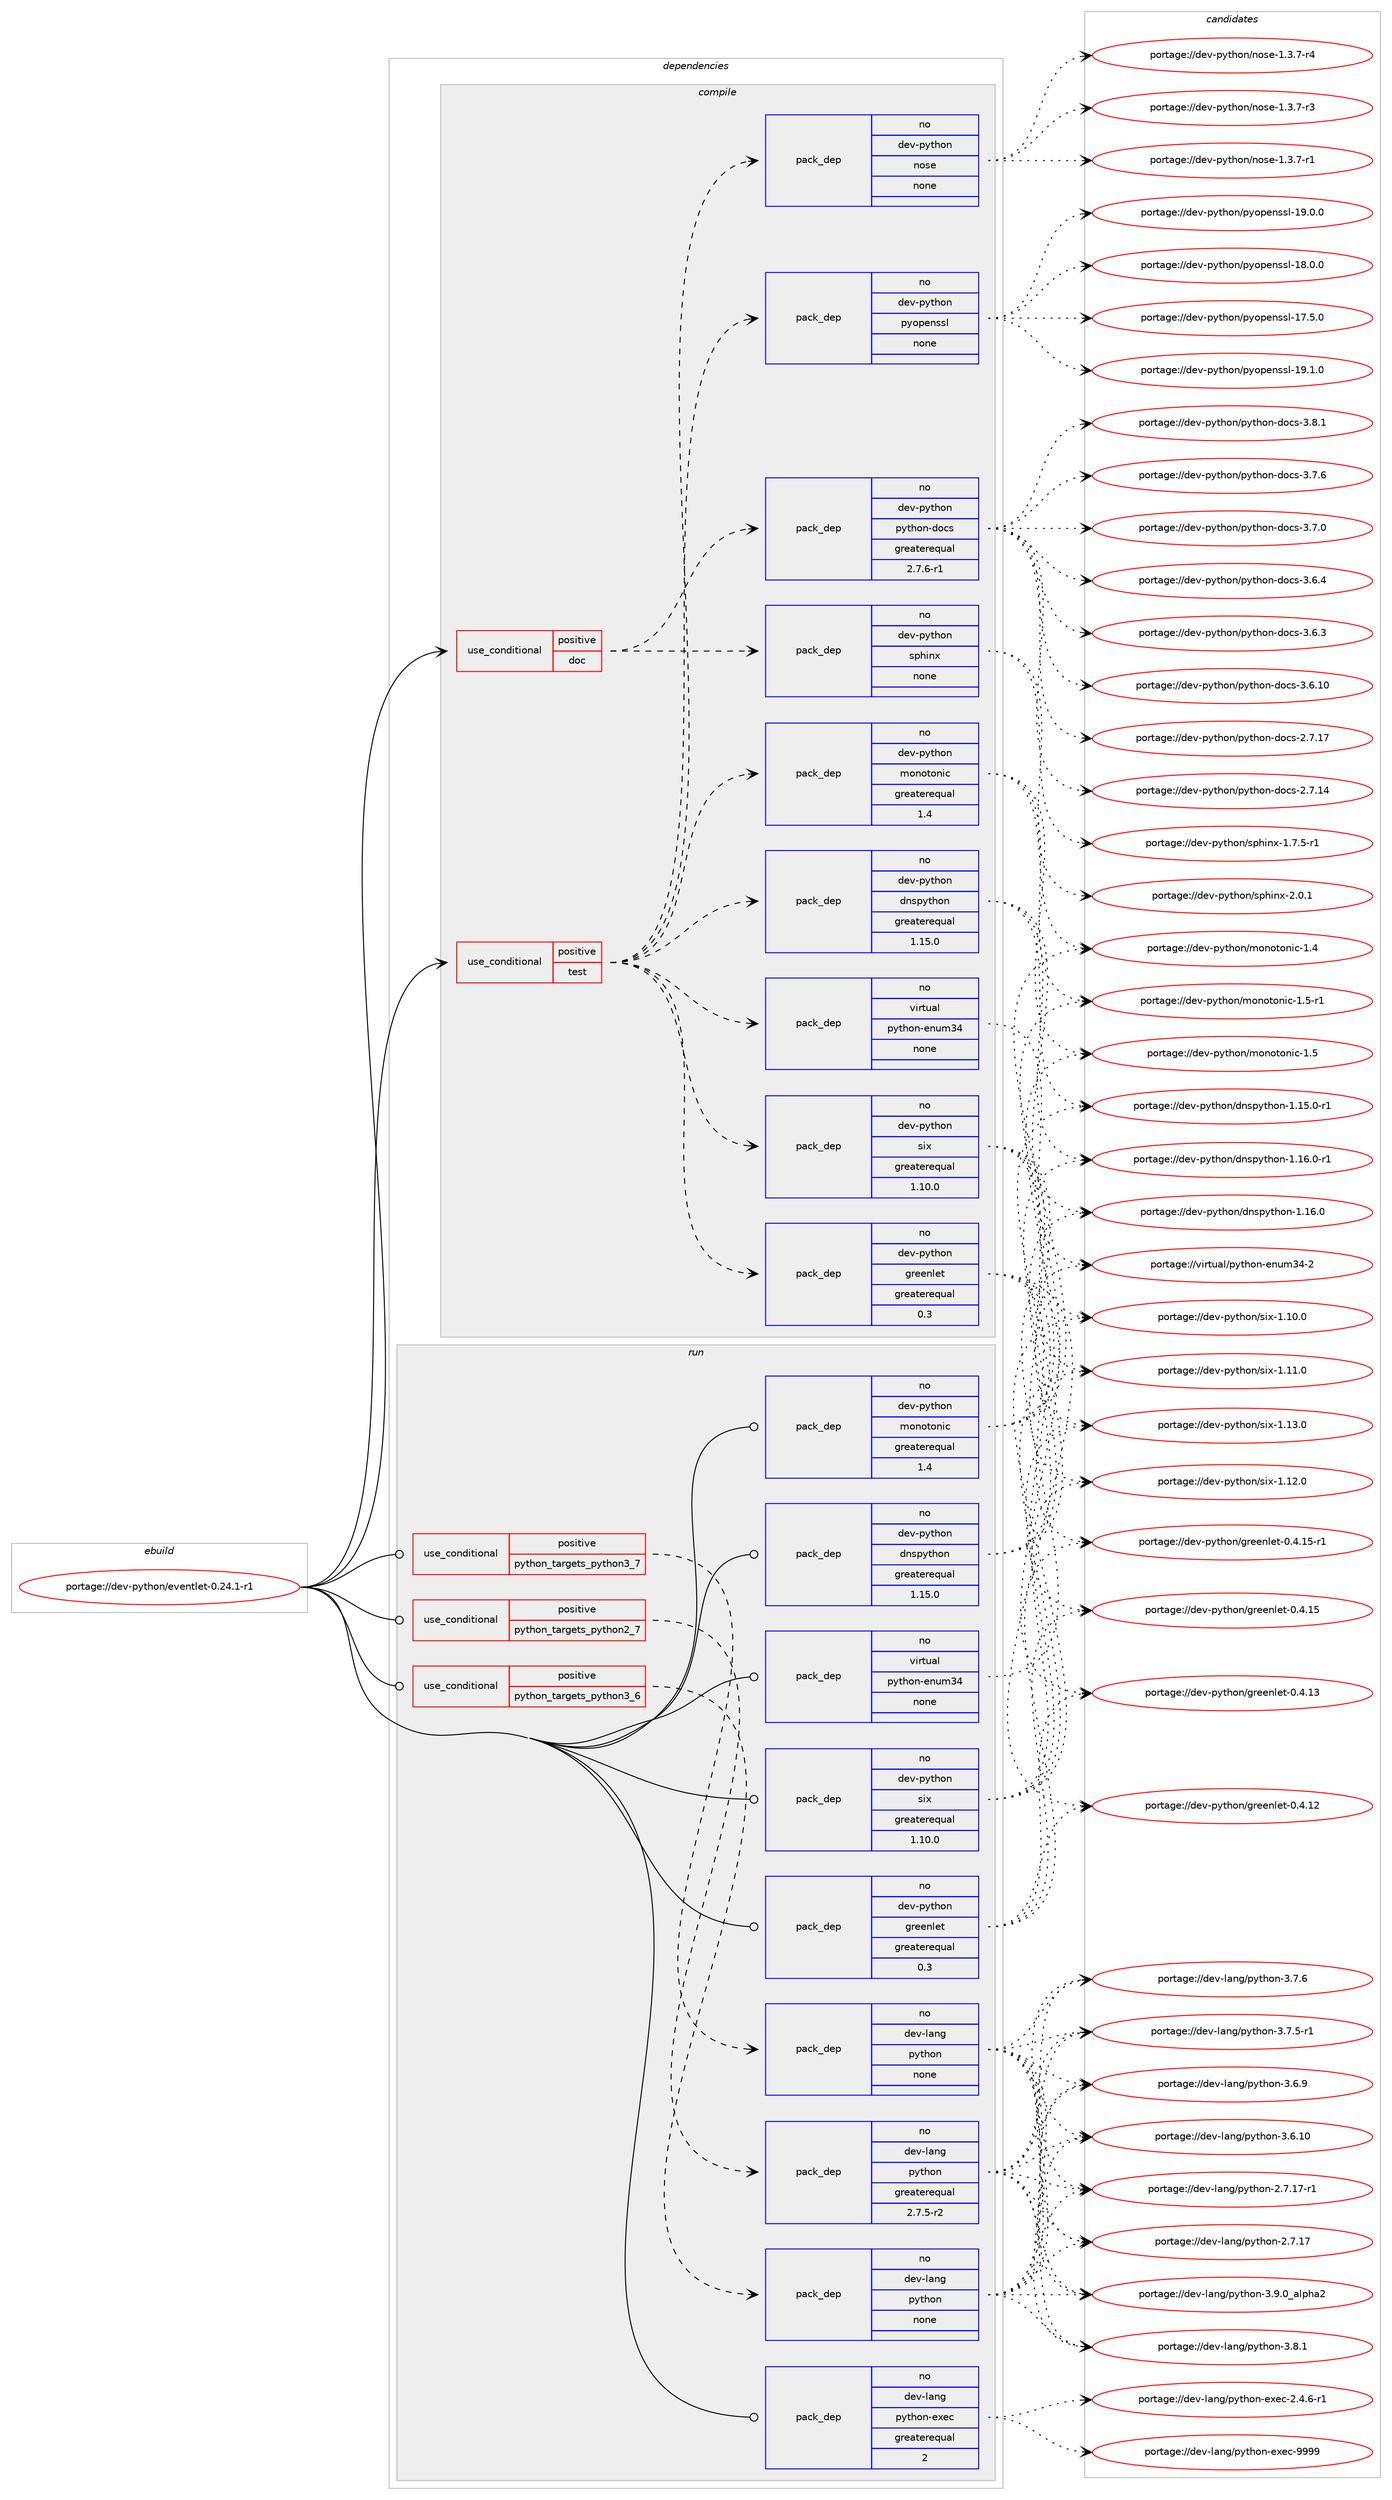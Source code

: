 digraph prolog {

# *************
# Graph options
# *************

newrank=true;
concentrate=true;
compound=true;
graph [rankdir=LR,fontname=Helvetica,fontsize=10,ranksep=1.5];#, ranksep=2.5, nodesep=0.2];
edge  [arrowhead=vee];
node  [fontname=Helvetica,fontsize=10];

# **********
# The ebuild
# **********

subgraph cluster_leftcol {
color=gray;
rank=same;
label=<<i>ebuild</i>>;
id [label="portage://dev-python/eventlet-0.24.1-r1", color=red, width=4, href="../dev-python/eventlet-0.24.1-r1.svg"];
}

# ****************
# The dependencies
# ****************

subgraph cluster_midcol {
color=gray;
label=<<i>dependencies</i>>;
subgraph cluster_compile {
fillcolor="#eeeeee";
style=filled;
label=<<i>compile</i>>;
subgraph cond116235 {
dependency462082 [label=<<TABLE BORDER="0" CELLBORDER="1" CELLSPACING="0" CELLPADDING="4"><TR><TD ROWSPAN="3" CELLPADDING="10">use_conditional</TD></TR><TR><TD>positive</TD></TR><TR><TD>doc</TD></TR></TABLE>>, shape=none, color=red];
subgraph pack340857 {
dependency462083 [label=<<TABLE BORDER="0" CELLBORDER="1" CELLSPACING="0" CELLPADDING="4" WIDTH="220"><TR><TD ROWSPAN="6" CELLPADDING="30">pack_dep</TD></TR><TR><TD WIDTH="110">no</TD></TR><TR><TD>dev-python</TD></TR><TR><TD>sphinx</TD></TR><TR><TD>none</TD></TR><TR><TD></TD></TR></TABLE>>, shape=none, color=blue];
}
dependency462082:e -> dependency462083:w [weight=20,style="dashed",arrowhead="vee"];
subgraph pack340858 {
dependency462084 [label=<<TABLE BORDER="0" CELLBORDER="1" CELLSPACING="0" CELLPADDING="4" WIDTH="220"><TR><TD ROWSPAN="6" CELLPADDING="30">pack_dep</TD></TR><TR><TD WIDTH="110">no</TD></TR><TR><TD>dev-python</TD></TR><TR><TD>python-docs</TD></TR><TR><TD>greaterequal</TD></TR><TR><TD>2.7.6-r1</TD></TR></TABLE>>, shape=none, color=blue];
}
dependency462082:e -> dependency462084:w [weight=20,style="dashed",arrowhead="vee"];
}
id:e -> dependency462082:w [weight=20,style="solid",arrowhead="vee"];
subgraph cond116236 {
dependency462085 [label=<<TABLE BORDER="0" CELLBORDER="1" CELLSPACING="0" CELLPADDING="4"><TR><TD ROWSPAN="3" CELLPADDING="10">use_conditional</TD></TR><TR><TD>positive</TD></TR><TR><TD>test</TD></TR></TABLE>>, shape=none, color=red];
subgraph pack340859 {
dependency462086 [label=<<TABLE BORDER="0" CELLBORDER="1" CELLSPACING="0" CELLPADDING="4" WIDTH="220"><TR><TD ROWSPAN="6" CELLPADDING="30">pack_dep</TD></TR><TR><TD WIDTH="110">no</TD></TR><TR><TD>dev-python</TD></TR><TR><TD>dnspython</TD></TR><TR><TD>greaterequal</TD></TR><TR><TD>1.15.0</TD></TR></TABLE>>, shape=none, color=blue];
}
dependency462085:e -> dependency462086:w [weight=20,style="dashed",arrowhead="vee"];
subgraph pack340860 {
dependency462087 [label=<<TABLE BORDER="0" CELLBORDER="1" CELLSPACING="0" CELLPADDING="4" WIDTH="220"><TR><TD ROWSPAN="6" CELLPADDING="30">pack_dep</TD></TR><TR><TD WIDTH="110">no</TD></TR><TR><TD>virtual</TD></TR><TR><TD>python-enum34</TD></TR><TR><TD>none</TD></TR><TR><TD></TD></TR></TABLE>>, shape=none, color=blue];
}
dependency462085:e -> dependency462087:w [weight=20,style="dashed",arrowhead="vee"];
subgraph pack340861 {
dependency462088 [label=<<TABLE BORDER="0" CELLBORDER="1" CELLSPACING="0" CELLPADDING="4" WIDTH="220"><TR><TD ROWSPAN="6" CELLPADDING="30">pack_dep</TD></TR><TR><TD WIDTH="110">no</TD></TR><TR><TD>dev-python</TD></TR><TR><TD>greenlet</TD></TR><TR><TD>greaterequal</TD></TR><TR><TD>0.3</TD></TR></TABLE>>, shape=none, color=blue];
}
dependency462085:e -> dependency462088:w [weight=20,style="dashed",arrowhead="vee"];
subgraph pack340862 {
dependency462089 [label=<<TABLE BORDER="0" CELLBORDER="1" CELLSPACING="0" CELLPADDING="4" WIDTH="220"><TR><TD ROWSPAN="6" CELLPADDING="30">pack_dep</TD></TR><TR><TD WIDTH="110">no</TD></TR><TR><TD>dev-python</TD></TR><TR><TD>monotonic</TD></TR><TR><TD>greaterequal</TD></TR><TR><TD>1.4</TD></TR></TABLE>>, shape=none, color=blue];
}
dependency462085:e -> dependency462089:w [weight=20,style="dashed",arrowhead="vee"];
subgraph pack340863 {
dependency462090 [label=<<TABLE BORDER="0" CELLBORDER="1" CELLSPACING="0" CELLPADDING="4" WIDTH="220"><TR><TD ROWSPAN="6" CELLPADDING="30">pack_dep</TD></TR><TR><TD WIDTH="110">no</TD></TR><TR><TD>dev-python</TD></TR><TR><TD>six</TD></TR><TR><TD>greaterequal</TD></TR><TR><TD>1.10.0</TD></TR></TABLE>>, shape=none, color=blue];
}
dependency462085:e -> dependency462090:w [weight=20,style="dashed",arrowhead="vee"];
subgraph pack340864 {
dependency462091 [label=<<TABLE BORDER="0" CELLBORDER="1" CELLSPACING="0" CELLPADDING="4" WIDTH="220"><TR><TD ROWSPAN="6" CELLPADDING="30">pack_dep</TD></TR><TR><TD WIDTH="110">no</TD></TR><TR><TD>dev-python</TD></TR><TR><TD>pyopenssl</TD></TR><TR><TD>none</TD></TR><TR><TD></TD></TR></TABLE>>, shape=none, color=blue];
}
dependency462085:e -> dependency462091:w [weight=20,style="dashed",arrowhead="vee"];
subgraph pack340865 {
dependency462092 [label=<<TABLE BORDER="0" CELLBORDER="1" CELLSPACING="0" CELLPADDING="4" WIDTH="220"><TR><TD ROWSPAN="6" CELLPADDING="30">pack_dep</TD></TR><TR><TD WIDTH="110">no</TD></TR><TR><TD>dev-python</TD></TR><TR><TD>nose</TD></TR><TR><TD>none</TD></TR><TR><TD></TD></TR></TABLE>>, shape=none, color=blue];
}
dependency462085:e -> dependency462092:w [weight=20,style="dashed",arrowhead="vee"];
}
id:e -> dependency462085:w [weight=20,style="solid",arrowhead="vee"];
}
subgraph cluster_compileandrun {
fillcolor="#eeeeee";
style=filled;
label=<<i>compile and run</i>>;
}
subgraph cluster_run {
fillcolor="#eeeeee";
style=filled;
label=<<i>run</i>>;
subgraph cond116237 {
dependency462093 [label=<<TABLE BORDER="0" CELLBORDER="1" CELLSPACING="0" CELLPADDING="4"><TR><TD ROWSPAN="3" CELLPADDING="10">use_conditional</TD></TR><TR><TD>positive</TD></TR><TR><TD>python_targets_python2_7</TD></TR></TABLE>>, shape=none, color=red];
subgraph pack340866 {
dependency462094 [label=<<TABLE BORDER="0" CELLBORDER="1" CELLSPACING="0" CELLPADDING="4" WIDTH="220"><TR><TD ROWSPAN="6" CELLPADDING="30">pack_dep</TD></TR><TR><TD WIDTH="110">no</TD></TR><TR><TD>dev-lang</TD></TR><TR><TD>python</TD></TR><TR><TD>greaterequal</TD></TR><TR><TD>2.7.5-r2</TD></TR></TABLE>>, shape=none, color=blue];
}
dependency462093:e -> dependency462094:w [weight=20,style="dashed",arrowhead="vee"];
}
id:e -> dependency462093:w [weight=20,style="solid",arrowhead="odot"];
subgraph cond116238 {
dependency462095 [label=<<TABLE BORDER="0" CELLBORDER="1" CELLSPACING="0" CELLPADDING="4"><TR><TD ROWSPAN="3" CELLPADDING="10">use_conditional</TD></TR><TR><TD>positive</TD></TR><TR><TD>python_targets_python3_6</TD></TR></TABLE>>, shape=none, color=red];
subgraph pack340867 {
dependency462096 [label=<<TABLE BORDER="0" CELLBORDER="1" CELLSPACING="0" CELLPADDING="4" WIDTH="220"><TR><TD ROWSPAN="6" CELLPADDING="30">pack_dep</TD></TR><TR><TD WIDTH="110">no</TD></TR><TR><TD>dev-lang</TD></TR><TR><TD>python</TD></TR><TR><TD>none</TD></TR><TR><TD></TD></TR></TABLE>>, shape=none, color=blue];
}
dependency462095:e -> dependency462096:w [weight=20,style="dashed",arrowhead="vee"];
}
id:e -> dependency462095:w [weight=20,style="solid",arrowhead="odot"];
subgraph cond116239 {
dependency462097 [label=<<TABLE BORDER="0" CELLBORDER="1" CELLSPACING="0" CELLPADDING="4"><TR><TD ROWSPAN="3" CELLPADDING="10">use_conditional</TD></TR><TR><TD>positive</TD></TR><TR><TD>python_targets_python3_7</TD></TR></TABLE>>, shape=none, color=red];
subgraph pack340868 {
dependency462098 [label=<<TABLE BORDER="0" CELLBORDER="1" CELLSPACING="0" CELLPADDING="4" WIDTH="220"><TR><TD ROWSPAN="6" CELLPADDING="30">pack_dep</TD></TR><TR><TD WIDTH="110">no</TD></TR><TR><TD>dev-lang</TD></TR><TR><TD>python</TD></TR><TR><TD>none</TD></TR><TR><TD></TD></TR></TABLE>>, shape=none, color=blue];
}
dependency462097:e -> dependency462098:w [weight=20,style="dashed",arrowhead="vee"];
}
id:e -> dependency462097:w [weight=20,style="solid",arrowhead="odot"];
subgraph pack340869 {
dependency462099 [label=<<TABLE BORDER="0" CELLBORDER="1" CELLSPACING="0" CELLPADDING="4" WIDTH="220"><TR><TD ROWSPAN="6" CELLPADDING="30">pack_dep</TD></TR><TR><TD WIDTH="110">no</TD></TR><TR><TD>dev-lang</TD></TR><TR><TD>python-exec</TD></TR><TR><TD>greaterequal</TD></TR><TR><TD>2</TD></TR></TABLE>>, shape=none, color=blue];
}
id:e -> dependency462099:w [weight=20,style="solid",arrowhead="odot"];
subgraph pack340870 {
dependency462100 [label=<<TABLE BORDER="0" CELLBORDER="1" CELLSPACING="0" CELLPADDING="4" WIDTH="220"><TR><TD ROWSPAN="6" CELLPADDING="30">pack_dep</TD></TR><TR><TD WIDTH="110">no</TD></TR><TR><TD>dev-python</TD></TR><TR><TD>dnspython</TD></TR><TR><TD>greaterequal</TD></TR><TR><TD>1.15.0</TD></TR></TABLE>>, shape=none, color=blue];
}
id:e -> dependency462100:w [weight=20,style="solid",arrowhead="odot"];
subgraph pack340871 {
dependency462101 [label=<<TABLE BORDER="0" CELLBORDER="1" CELLSPACING="0" CELLPADDING="4" WIDTH="220"><TR><TD ROWSPAN="6" CELLPADDING="30">pack_dep</TD></TR><TR><TD WIDTH="110">no</TD></TR><TR><TD>dev-python</TD></TR><TR><TD>greenlet</TD></TR><TR><TD>greaterequal</TD></TR><TR><TD>0.3</TD></TR></TABLE>>, shape=none, color=blue];
}
id:e -> dependency462101:w [weight=20,style="solid",arrowhead="odot"];
subgraph pack340872 {
dependency462102 [label=<<TABLE BORDER="0" CELLBORDER="1" CELLSPACING="0" CELLPADDING="4" WIDTH="220"><TR><TD ROWSPAN="6" CELLPADDING="30">pack_dep</TD></TR><TR><TD WIDTH="110">no</TD></TR><TR><TD>dev-python</TD></TR><TR><TD>monotonic</TD></TR><TR><TD>greaterequal</TD></TR><TR><TD>1.4</TD></TR></TABLE>>, shape=none, color=blue];
}
id:e -> dependency462102:w [weight=20,style="solid",arrowhead="odot"];
subgraph pack340873 {
dependency462103 [label=<<TABLE BORDER="0" CELLBORDER="1" CELLSPACING="0" CELLPADDING="4" WIDTH="220"><TR><TD ROWSPAN="6" CELLPADDING="30">pack_dep</TD></TR><TR><TD WIDTH="110">no</TD></TR><TR><TD>dev-python</TD></TR><TR><TD>six</TD></TR><TR><TD>greaterequal</TD></TR><TR><TD>1.10.0</TD></TR></TABLE>>, shape=none, color=blue];
}
id:e -> dependency462103:w [weight=20,style="solid",arrowhead="odot"];
subgraph pack340874 {
dependency462104 [label=<<TABLE BORDER="0" CELLBORDER="1" CELLSPACING="0" CELLPADDING="4" WIDTH="220"><TR><TD ROWSPAN="6" CELLPADDING="30">pack_dep</TD></TR><TR><TD WIDTH="110">no</TD></TR><TR><TD>virtual</TD></TR><TR><TD>python-enum34</TD></TR><TR><TD>none</TD></TR><TR><TD></TD></TR></TABLE>>, shape=none, color=blue];
}
id:e -> dependency462104:w [weight=20,style="solid",arrowhead="odot"];
}
}

# **************
# The candidates
# **************

subgraph cluster_choices {
rank=same;
color=gray;
label=<<i>candidates</i>>;

subgraph choice340857 {
color=black;
nodesep=1;
choice1001011184511212111610411111047115112104105110120455046484649 [label="portage://dev-python/sphinx-2.0.1", color=red, width=4,href="../dev-python/sphinx-2.0.1.svg"];
choice10010111845112121116104111110471151121041051101204549465546534511449 [label="portage://dev-python/sphinx-1.7.5-r1", color=red, width=4,href="../dev-python/sphinx-1.7.5-r1.svg"];
dependency462083:e -> choice1001011184511212111610411111047115112104105110120455046484649:w [style=dotted,weight="100"];
dependency462083:e -> choice10010111845112121116104111110471151121041051101204549465546534511449:w [style=dotted,weight="100"];
}
subgraph choice340858 {
color=black;
nodesep=1;
choice10010111845112121116104111110471121211161041111104510011199115455146564649 [label="portage://dev-python/python-docs-3.8.1", color=red, width=4,href="../dev-python/python-docs-3.8.1.svg"];
choice10010111845112121116104111110471121211161041111104510011199115455146554654 [label="portage://dev-python/python-docs-3.7.6", color=red, width=4,href="../dev-python/python-docs-3.7.6.svg"];
choice10010111845112121116104111110471121211161041111104510011199115455146554648 [label="portage://dev-python/python-docs-3.7.0", color=red, width=4,href="../dev-python/python-docs-3.7.0.svg"];
choice10010111845112121116104111110471121211161041111104510011199115455146544652 [label="portage://dev-python/python-docs-3.6.4", color=red, width=4,href="../dev-python/python-docs-3.6.4.svg"];
choice10010111845112121116104111110471121211161041111104510011199115455146544651 [label="portage://dev-python/python-docs-3.6.3", color=red, width=4,href="../dev-python/python-docs-3.6.3.svg"];
choice1001011184511212111610411111047112121116104111110451001119911545514654464948 [label="portage://dev-python/python-docs-3.6.10", color=red, width=4,href="../dev-python/python-docs-3.6.10.svg"];
choice1001011184511212111610411111047112121116104111110451001119911545504655464955 [label="portage://dev-python/python-docs-2.7.17", color=red, width=4,href="../dev-python/python-docs-2.7.17.svg"];
choice1001011184511212111610411111047112121116104111110451001119911545504655464952 [label="portage://dev-python/python-docs-2.7.14", color=red, width=4,href="../dev-python/python-docs-2.7.14.svg"];
dependency462084:e -> choice10010111845112121116104111110471121211161041111104510011199115455146564649:w [style=dotted,weight="100"];
dependency462084:e -> choice10010111845112121116104111110471121211161041111104510011199115455146554654:w [style=dotted,weight="100"];
dependency462084:e -> choice10010111845112121116104111110471121211161041111104510011199115455146554648:w [style=dotted,weight="100"];
dependency462084:e -> choice10010111845112121116104111110471121211161041111104510011199115455146544652:w [style=dotted,weight="100"];
dependency462084:e -> choice10010111845112121116104111110471121211161041111104510011199115455146544651:w [style=dotted,weight="100"];
dependency462084:e -> choice1001011184511212111610411111047112121116104111110451001119911545514654464948:w [style=dotted,weight="100"];
dependency462084:e -> choice1001011184511212111610411111047112121116104111110451001119911545504655464955:w [style=dotted,weight="100"];
dependency462084:e -> choice1001011184511212111610411111047112121116104111110451001119911545504655464952:w [style=dotted,weight="100"];
}
subgraph choice340859 {
color=black;
nodesep=1;
choice1001011184511212111610411111047100110115112121116104111110454946495446484511449 [label="portage://dev-python/dnspython-1.16.0-r1", color=red, width=4,href="../dev-python/dnspython-1.16.0-r1.svg"];
choice100101118451121211161041111104710011011511212111610411111045494649544648 [label="portage://dev-python/dnspython-1.16.0", color=red, width=4,href="../dev-python/dnspython-1.16.0.svg"];
choice1001011184511212111610411111047100110115112121116104111110454946495346484511449 [label="portage://dev-python/dnspython-1.15.0-r1", color=red, width=4,href="../dev-python/dnspython-1.15.0-r1.svg"];
dependency462086:e -> choice1001011184511212111610411111047100110115112121116104111110454946495446484511449:w [style=dotted,weight="100"];
dependency462086:e -> choice100101118451121211161041111104710011011511212111610411111045494649544648:w [style=dotted,weight="100"];
dependency462086:e -> choice1001011184511212111610411111047100110115112121116104111110454946495346484511449:w [style=dotted,weight="100"];
}
subgraph choice340860 {
color=black;
nodesep=1;
choice11810511411611797108471121211161041111104510111011710951524550 [label="portage://virtual/python-enum34-2", color=red, width=4,href="../virtual/python-enum34-2.svg"];
dependency462087:e -> choice11810511411611797108471121211161041111104510111011710951524550:w [style=dotted,weight="100"];
}
subgraph choice340861 {
color=black;
nodesep=1;
choice1001011184511212111610411111047103114101101110108101116454846524649534511449 [label="portage://dev-python/greenlet-0.4.15-r1", color=red, width=4,href="../dev-python/greenlet-0.4.15-r1.svg"];
choice100101118451121211161041111104710311410110111010810111645484652464953 [label="portage://dev-python/greenlet-0.4.15", color=red, width=4,href="../dev-python/greenlet-0.4.15.svg"];
choice100101118451121211161041111104710311410110111010810111645484652464951 [label="portage://dev-python/greenlet-0.4.13", color=red, width=4,href="../dev-python/greenlet-0.4.13.svg"];
choice100101118451121211161041111104710311410110111010810111645484652464950 [label="portage://dev-python/greenlet-0.4.12", color=red, width=4,href="../dev-python/greenlet-0.4.12.svg"];
dependency462088:e -> choice1001011184511212111610411111047103114101101110108101116454846524649534511449:w [style=dotted,weight="100"];
dependency462088:e -> choice100101118451121211161041111104710311410110111010810111645484652464953:w [style=dotted,weight="100"];
dependency462088:e -> choice100101118451121211161041111104710311410110111010810111645484652464951:w [style=dotted,weight="100"];
dependency462088:e -> choice100101118451121211161041111104710311410110111010810111645484652464950:w [style=dotted,weight="100"];
}
subgraph choice340862 {
color=black;
nodesep=1;
choice100101118451121211161041111104710911111011111611111010599454946534511449 [label="portage://dev-python/monotonic-1.5-r1", color=red, width=4,href="../dev-python/monotonic-1.5-r1.svg"];
choice10010111845112121116104111110471091111101111161111101059945494653 [label="portage://dev-python/monotonic-1.5", color=red, width=4,href="../dev-python/monotonic-1.5.svg"];
choice10010111845112121116104111110471091111101111161111101059945494652 [label="portage://dev-python/monotonic-1.4", color=red, width=4,href="../dev-python/monotonic-1.4.svg"];
dependency462089:e -> choice100101118451121211161041111104710911111011111611111010599454946534511449:w [style=dotted,weight="100"];
dependency462089:e -> choice10010111845112121116104111110471091111101111161111101059945494653:w [style=dotted,weight="100"];
dependency462089:e -> choice10010111845112121116104111110471091111101111161111101059945494652:w [style=dotted,weight="100"];
}
subgraph choice340863 {
color=black;
nodesep=1;
choice100101118451121211161041111104711510512045494649514648 [label="portage://dev-python/six-1.13.0", color=red, width=4,href="../dev-python/six-1.13.0.svg"];
choice100101118451121211161041111104711510512045494649504648 [label="portage://dev-python/six-1.12.0", color=red, width=4,href="../dev-python/six-1.12.0.svg"];
choice100101118451121211161041111104711510512045494649494648 [label="portage://dev-python/six-1.11.0", color=red, width=4,href="../dev-python/six-1.11.0.svg"];
choice100101118451121211161041111104711510512045494649484648 [label="portage://dev-python/six-1.10.0", color=red, width=4,href="../dev-python/six-1.10.0.svg"];
dependency462090:e -> choice100101118451121211161041111104711510512045494649514648:w [style=dotted,weight="100"];
dependency462090:e -> choice100101118451121211161041111104711510512045494649504648:w [style=dotted,weight="100"];
dependency462090:e -> choice100101118451121211161041111104711510512045494649494648:w [style=dotted,weight="100"];
dependency462090:e -> choice100101118451121211161041111104711510512045494649484648:w [style=dotted,weight="100"];
}
subgraph choice340864 {
color=black;
nodesep=1;
choice100101118451121211161041111104711212111111210111011511510845495746494648 [label="portage://dev-python/pyopenssl-19.1.0", color=red, width=4,href="../dev-python/pyopenssl-19.1.0.svg"];
choice100101118451121211161041111104711212111111210111011511510845495746484648 [label="portage://dev-python/pyopenssl-19.0.0", color=red, width=4,href="../dev-python/pyopenssl-19.0.0.svg"];
choice100101118451121211161041111104711212111111210111011511510845495646484648 [label="portage://dev-python/pyopenssl-18.0.0", color=red, width=4,href="../dev-python/pyopenssl-18.0.0.svg"];
choice100101118451121211161041111104711212111111210111011511510845495546534648 [label="portage://dev-python/pyopenssl-17.5.0", color=red, width=4,href="../dev-python/pyopenssl-17.5.0.svg"];
dependency462091:e -> choice100101118451121211161041111104711212111111210111011511510845495746494648:w [style=dotted,weight="100"];
dependency462091:e -> choice100101118451121211161041111104711212111111210111011511510845495746484648:w [style=dotted,weight="100"];
dependency462091:e -> choice100101118451121211161041111104711212111111210111011511510845495646484648:w [style=dotted,weight="100"];
dependency462091:e -> choice100101118451121211161041111104711212111111210111011511510845495546534648:w [style=dotted,weight="100"];
}
subgraph choice340865 {
color=black;
nodesep=1;
choice10010111845112121116104111110471101111151014549465146554511452 [label="portage://dev-python/nose-1.3.7-r4", color=red, width=4,href="../dev-python/nose-1.3.7-r4.svg"];
choice10010111845112121116104111110471101111151014549465146554511451 [label="portage://dev-python/nose-1.3.7-r3", color=red, width=4,href="../dev-python/nose-1.3.7-r3.svg"];
choice10010111845112121116104111110471101111151014549465146554511449 [label="portage://dev-python/nose-1.3.7-r1", color=red, width=4,href="../dev-python/nose-1.3.7-r1.svg"];
dependency462092:e -> choice10010111845112121116104111110471101111151014549465146554511452:w [style=dotted,weight="100"];
dependency462092:e -> choice10010111845112121116104111110471101111151014549465146554511451:w [style=dotted,weight="100"];
dependency462092:e -> choice10010111845112121116104111110471101111151014549465146554511449:w [style=dotted,weight="100"];
}
subgraph choice340866 {
color=black;
nodesep=1;
choice10010111845108971101034711212111610411111045514657464895971081121049750 [label="portage://dev-lang/python-3.9.0_alpha2", color=red, width=4,href="../dev-lang/python-3.9.0_alpha2.svg"];
choice100101118451089711010347112121116104111110455146564649 [label="portage://dev-lang/python-3.8.1", color=red, width=4,href="../dev-lang/python-3.8.1.svg"];
choice100101118451089711010347112121116104111110455146554654 [label="portage://dev-lang/python-3.7.6", color=red, width=4,href="../dev-lang/python-3.7.6.svg"];
choice1001011184510897110103471121211161041111104551465546534511449 [label="portage://dev-lang/python-3.7.5-r1", color=red, width=4,href="../dev-lang/python-3.7.5-r1.svg"];
choice100101118451089711010347112121116104111110455146544657 [label="portage://dev-lang/python-3.6.9", color=red, width=4,href="../dev-lang/python-3.6.9.svg"];
choice10010111845108971101034711212111610411111045514654464948 [label="portage://dev-lang/python-3.6.10", color=red, width=4,href="../dev-lang/python-3.6.10.svg"];
choice100101118451089711010347112121116104111110455046554649554511449 [label="portage://dev-lang/python-2.7.17-r1", color=red, width=4,href="../dev-lang/python-2.7.17-r1.svg"];
choice10010111845108971101034711212111610411111045504655464955 [label="portage://dev-lang/python-2.7.17", color=red, width=4,href="../dev-lang/python-2.7.17.svg"];
dependency462094:e -> choice10010111845108971101034711212111610411111045514657464895971081121049750:w [style=dotted,weight="100"];
dependency462094:e -> choice100101118451089711010347112121116104111110455146564649:w [style=dotted,weight="100"];
dependency462094:e -> choice100101118451089711010347112121116104111110455146554654:w [style=dotted,weight="100"];
dependency462094:e -> choice1001011184510897110103471121211161041111104551465546534511449:w [style=dotted,weight="100"];
dependency462094:e -> choice100101118451089711010347112121116104111110455146544657:w [style=dotted,weight="100"];
dependency462094:e -> choice10010111845108971101034711212111610411111045514654464948:w [style=dotted,weight="100"];
dependency462094:e -> choice100101118451089711010347112121116104111110455046554649554511449:w [style=dotted,weight="100"];
dependency462094:e -> choice10010111845108971101034711212111610411111045504655464955:w [style=dotted,weight="100"];
}
subgraph choice340867 {
color=black;
nodesep=1;
choice10010111845108971101034711212111610411111045514657464895971081121049750 [label="portage://dev-lang/python-3.9.0_alpha2", color=red, width=4,href="../dev-lang/python-3.9.0_alpha2.svg"];
choice100101118451089711010347112121116104111110455146564649 [label="portage://dev-lang/python-3.8.1", color=red, width=4,href="../dev-lang/python-3.8.1.svg"];
choice100101118451089711010347112121116104111110455146554654 [label="portage://dev-lang/python-3.7.6", color=red, width=4,href="../dev-lang/python-3.7.6.svg"];
choice1001011184510897110103471121211161041111104551465546534511449 [label="portage://dev-lang/python-3.7.5-r1", color=red, width=4,href="../dev-lang/python-3.7.5-r1.svg"];
choice100101118451089711010347112121116104111110455146544657 [label="portage://dev-lang/python-3.6.9", color=red, width=4,href="../dev-lang/python-3.6.9.svg"];
choice10010111845108971101034711212111610411111045514654464948 [label="portage://dev-lang/python-3.6.10", color=red, width=4,href="../dev-lang/python-3.6.10.svg"];
choice100101118451089711010347112121116104111110455046554649554511449 [label="portage://dev-lang/python-2.7.17-r1", color=red, width=4,href="../dev-lang/python-2.7.17-r1.svg"];
choice10010111845108971101034711212111610411111045504655464955 [label="portage://dev-lang/python-2.7.17", color=red, width=4,href="../dev-lang/python-2.7.17.svg"];
dependency462096:e -> choice10010111845108971101034711212111610411111045514657464895971081121049750:w [style=dotted,weight="100"];
dependency462096:e -> choice100101118451089711010347112121116104111110455146564649:w [style=dotted,weight="100"];
dependency462096:e -> choice100101118451089711010347112121116104111110455146554654:w [style=dotted,weight="100"];
dependency462096:e -> choice1001011184510897110103471121211161041111104551465546534511449:w [style=dotted,weight="100"];
dependency462096:e -> choice100101118451089711010347112121116104111110455146544657:w [style=dotted,weight="100"];
dependency462096:e -> choice10010111845108971101034711212111610411111045514654464948:w [style=dotted,weight="100"];
dependency462096:e -> choice100101118451089711010347112121116104111110455046554649554511449:w [style=dotted,weight="100"];
dependency462096:e -> choice10010111845108971101034711212111610411111045504655464955:w [style=dotted,weight="100"];
}
subgraph choice340868 {
color=black;
nodesep=1;
choice10010111845108971101034711212111610411111045514657464895971081121049750 [label="portage://dev-lang/python-3.9.0_alpha2", color=red, width=4,href="../dev-lang/python-3.9.0_alpha2.svg"];
choice100101118451089711010347112121116104111110455146564649 [label="portage://dev-lang/python-3.8.1", color=red, width=4,href="../dev-lang/python-3.8.1.svg"];
choice100101118451089711010347112121116104111110455146554654 [label="portage://dev-lang/python-3.7.6", color=red, width=4,href="../dev-lang/python-3.7.6.svg"];
choice1001011184510897110103471121211161041111104551465546534511449 [label="portage://dev-lang/python-3.7.5-r1", color=red, width=4,href="../dev-lang/python-3.7.5-r1.svg"];
choice100101118451089711010347112121116104111110455146544657 [label="portage://dev-lang/python-3.6.9", color=red, width=4,href="../dev-lang/python-3.6.9.svg"];
choice10010111845108971101034711212111610411111045514654464948 [label="portage://dev-lang/python-3.6.10", color=red, width=4,href="../dev-lang/python-3.6.10.svg"];
choice100101118451089711010347112121116104111110455046554649554511449 [label="portage://dev-lang/python-2.7.17-r1", color=red, width=4,href="../dev-lang/python-2.7.17-r1.svg"];
choice10010111845108971101034711212111610411111045504655464955 [label="portage://dev-lang/python-2.7.17", color=red, width=4,href="../dev-lang/python-2.7.17.svg"];
dependency462098:e -> choice10010111845108971101034711212111610411111045514657464895971081121049750:w [style=dotted,weight="100"];
dependency462098:e -> choice100101118451089711010347112121116104111110455146564649:w [style=dotted,weight="100"];
dependency462098:e -> choice100101118451089711010347112121116104111110455146554654:w [style=dotted,weight="100"];
dependency462098:e -> choice1001011184510897110103471121211161041111104551465546534511449:w [style=dotted,weight="100"];
dependency462098:e -> choice100101118451089711010347112121116104111110455146544657:w [style=dotted,weight="100"];
dependency462098:e -> choice10010111845108971101034711212111610411111045514654464948:w [style=dotted,weight="100"];
dependency462098:e -> choice100101118451089711010347112121116104111110455046554649554511449:w [style=dotted,weight="100"];
dependency462098:e -> choice10010111845108971101034711212111610411111045504655464955:w [style=dotted,weight="100"];
}
subgraph choice340869 {
color=black;
nodesep=1;
choice10010111845108971101034711212111610411111045101120101994557575757 [label="portage://dev-lang/python-exec-9999", color=red, width=4,href="../dev-lang/python-exec-9999.svg"];
choice10010111845108971101034711212111610411111045101120101994550465246544511449 [label="portage://dev-lang/python-exec-2.4.6-r1", color=red, width=4,href="../dev-lang/python-exec-2.4.6-r1.svg"];
dependency462099:e -> choice10010111845108971101034711212111610411111045101120101994557575757:w [style=dotted,weight="100"];
dependency462099:e -> choice10010111845108971101034711212111610411111045101120101994550465246544511449:w [style=dotted,weight="100"];
}
subgraph choice340870 {
color=black;
nodesep=1;
choice1001011184511212111610411111047100110115112121116104111110454946495446484511449 [label="portage://dev-python/dnspython-1.16.0-r1", color=red, width=4,href="../dev-python/dnspython-1.16.0-r1.svg"];
choice100101118451121211161041111104710011011511212111610411111045494649544648 [label="portage://dev-python/dnspython-1.16.0", color=red, width=4,href="../dev-python/dnspython-1.16.0.svg"];
choice1001011184511212111610411111047100110115112121116104111110454946495346484511449 [label="portage://dev-python/dnspython-1.15.0-r1", color=red, width=4,href="../dev-python/dnspython-1.15.0-r1.svg"];
dependency462100:e -> choice1001011184511212111610411111047100110115112121116104111110454946495446484511449:w [style=dotted,weight="100"];
dependency462100:e -> choice100101118451121211161041111104710011011511212111610411111045494649544648:w [style=dotted,weight="100"];
dependency462100:e -> choice1001011184511212111610411111047100110115112121116104111110454946495346484511449:w [style=dotted,weight="100"];
}
subgraph choice340871 {
color=black;
nodesep=1;
choice1001011184511212111610411111047103114101101110108101116454846524649534511449 [label="portage://dev-python/greenlet-0.4.15-r1", color=red, width=4,href="../dev-python/greenlet-0.4.15-r1.svg"];
choice100101118451121211161041111104710311410110111010810111645484652464953 [label="portage://dev-python/greenlet-0.4.15", color=red, width=4,href="../dev-python/greenlet-0.4.15.svg"];
choice100101118451121211161041111104710311410110111010810111645484652464951 [label="portage://dev-python/greenlet-0.4.13", color=red, width=4,href="../dev-python/greenlet-0.4.13.svg"];
choice100101118451121211161041111104710311410110111010810111645484652464950 [label="portage://dev-python/greenlet-0.4.12", color=red, width=4,href="../dev-python/greenlet-0.4.12.svg"];
dependency462101:e -> choice1001011184511212111610411111047103114101101110108101116454846524649534511449:w [style=dotted,weight="100"];
dependency462101:e -> choice100101118451121211161041111104710311410110111010810111645484652464953:w [style=dotted,weight="100"];
dependency462101:e -> choice100101118451121211161041111104710311410110111010810111645484652464951:w [style=dotted,weight="100"];
dependency462101:e -> choice100101118451121211161041111104710311410110111010810111645484652464950:w [style=dotted,weight="100"];
}
subgraph choice340872 {
color=black;
nodesep=1;
choice100101118451121211161041111104710911111011111611111010599454946534511449 [label="portage://dev-python/monotonic-1.5-r1", color=red, width=4,href="../dev-python/monotonic-1.5-r1.svg"];
choice10010111845112121116104111110471091111101111161111101059945494653 [label="portage://dev-python/monotonic-1.5", color=red, width=4,href="../dev-python/monotonic-1.5.svg"];
choice10010111845112121116104111110471091111101111161111101059945494652 [label="portage://dev-python/monotonic-1.4", color=red, width=4,href="../dev-python/monotonic-1.4.svg"];
dependency462102:e -> choice100101118451121211161041111104710911111011111611111010599454946534511449:w [style=dotted,weight="100"];
dependency462102:e -> choice10010111845112121116104111110471091111101111161111101059945494653:w [style=dotted,weight="100"];
dependency462102:e -> choice10010111845112121116104111110471091111101111161111101059945494652:w [style=dotted,weight="100"];
}
subgraph choice340873 {
color=black;
nodesep=1;
choice100101118451121211161041111104711510512045494649514648 [label="portage://dev-python/six-1.13.0", color=red, width=4,href="../dev-python/six-1.13.0.svg"];
choice100101118451121211161041111104711510512045494649504648 [label="portage://dev-python/six-1.12.0", color=red, width=4,href="../dev-python/six-1.12.0.svg"];
choice100101118451121211161041111104711510512045494649494648 [label="portage://dev-python/six-1.11.0", color=red, width=4,href="../dev-python/six-1.11.0.svg"];
choice100101118451121211161041111104711510512045494649484648 [label="portage://dev-python/six-1.10.0", color=red, width=4,href="../dev-python/six-1.10.0.svg"];
dependency462103:e -> choice100101118451121211161041111104711510512045494649514648:w [style=dotted,weight="100"];
dependency462103:e -> choice100101118451121211161041111104711510512045494649504648:w [style=dotted,weight="100"];
dependency462103:e -> choice100101118451121211161041111104711510512045494649494648:w [style=dotted,weight="100"];
dependency462103:e -> choice100101118451121211161041111104711510512045494649484648:w [style=dotted,weight="100"];
}
subgraph choice340874 {
color=black;
nodesep=1;
choice11810511411611797108471121211161041111104510111011710951524550 [label="portage://virtual/python-enum34-2", color=red, width=4,href="../virtual/python-enum34-2.svg"];
dependency462104:e -> choice11810511411611797108471121211161041111104510111011710951524550:w [style=dotted,weight="100"];
}
}

}
